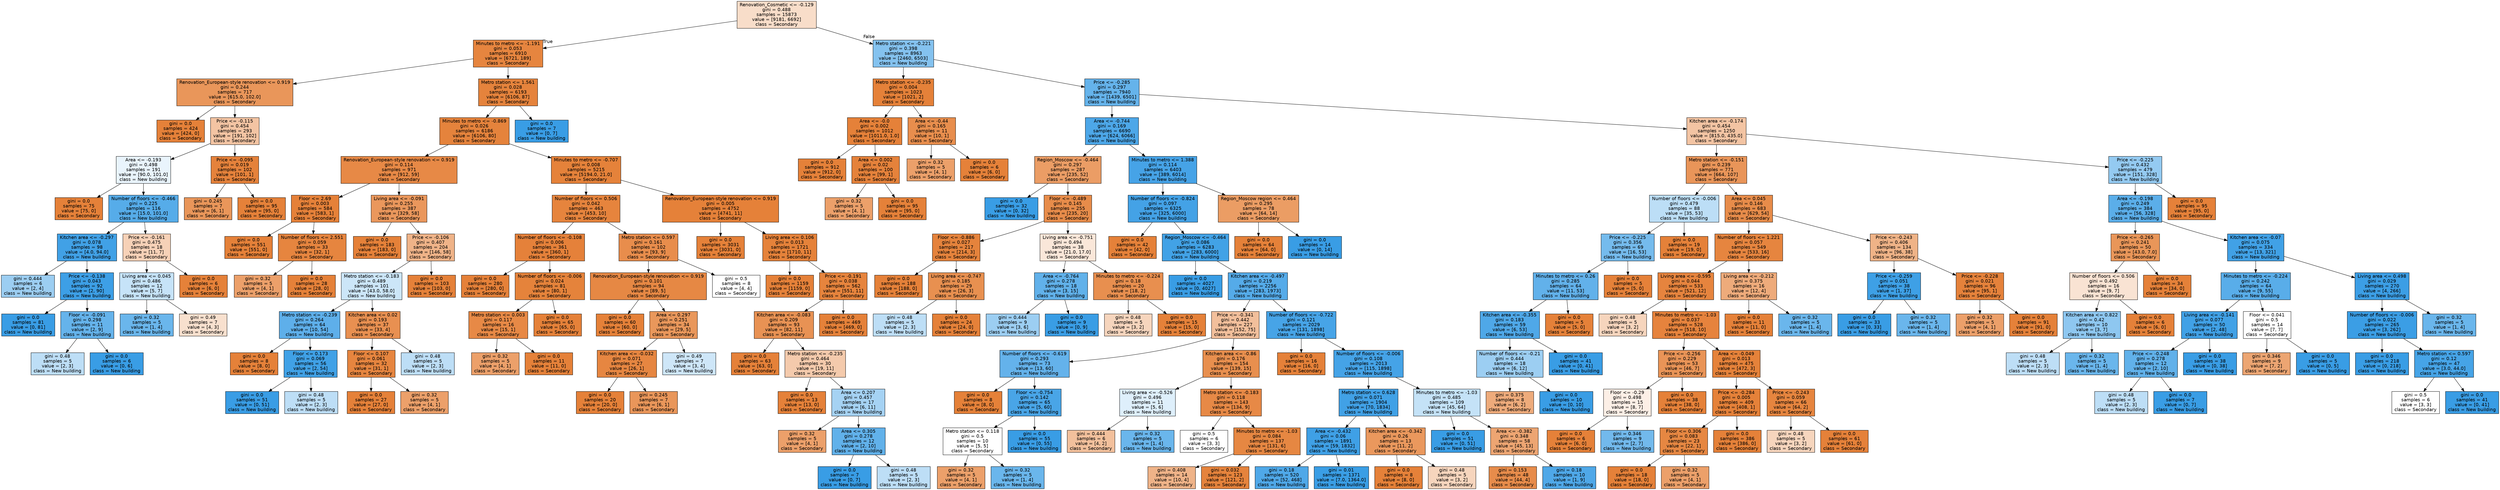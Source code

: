 digraph Tree {
node [shape=box, style="filled", color="black", fontname="helvetica"] ;
edge [fontname="helvetica"] ;
0 [label="Renovation_Cosmetic <= -0.129\ngini = 0.488\nsamples = 15873\nvalue = [9181, 6692]\nclass = Secondary", fillcolor="#f8ddc9"] ;
1 [label="Minutes to metro <= -1.191\ngini = 0.053\nsamples = 6910\nvalue = [6721, 189]\nclass = Secondary", fillcolor="#e6853f"] ;
0 -> 1 [labeldistance=2.5, labelangle=45, headlabel="True"] ;
2 [label="Renovation_European-style renovation <= 0.919\ngini = 0.244\nsamples = 717\nvalue = [615.0, 102.0]\nclass = Secondary", fillcolor="#e9965a"] ;
1 -> 2 ;
3 [label="gini = 0.0\nsamples = 424\nvalue = [424, 0]\nclass = Secondary", fillcolor="#e58139"] ;
2 -> 3 ;
4 [label="Price <= -0.115\ngini = 0.454\nsamples = 293\nvalue = [191, 102]\nclass = Secondary", fillcolor="#f3c4a3"] ;
2 -> 4 ;
5 [label="Area <= -0.193\ngini = 0.498\nsamples = 191\nvalue = [90.0, 101.0]\nclass = New building", fillcolor="#e9f4fc"] ;
4 -> 5 ;
6 [label="gini = 0.0\nsamples = 75\nvalue = [75, 0]\nclass = Secondary", fillcolor="#e58139"] ;
5 -> 6 ;
7 [label="Number of floors <= -0.466\ngini = 0.225\nsamples = 116\nvalue = [15.0, 101.0]\nclass = New building", fillcolor="#56ace9"] ;
5 -> 7 ;
8 [label="Kitchen area <= -0.297\ngini = 0.078\nsamples = 98\nvalue = [4.0, 94.0]\nclass = New building", fillcolor="#41a1e6"] ;
7 -> 8 ;
9 [label="gini = 0.444\nsamples = 6\nvalue = [2, 4]\nclass = New building", fillcolor="#9ccef2"] ;
8 -> 9 ;
10 [label="Price <= -0.138\ngini = 0.043\nsamples = 92\nvalue = [2, 90]\nclass = New building", fillcolor="#3d9fe6"] ;
8 -> 10 ;
11 [label="gini = 0.0\nsamples = 81\nvalue = [0, 81]\nclass = New building", fillcolor="#399de5"] ;
10 -> 11 ;
12 [label="Floor <= -0.091\ngini = 0.298\nsamples = 11\nvalue = [2, 9]\nclass = New building", fillcolor="#65b3eb"] ;
10 -> 12 ;
13 [label="gini = 0.48\nsamples = 5\nvalue = [2, 3]\nclass = New building", fillcolor="#bddef6"] ;
12 -> 13 ;
14 [label="gini = 0.0\nsamples = 6\nvalue = [0, 6]\nclass = New building", fillcolor="#399de5"] ;
12 -> 14 ;
15 [label="Price <= -0.161\ngini = 0.475\nsamples = 18\nvalue = [11, 7]\nclass = Secondary", fillcolor="#f6d1b7"] ;
7 -> 15 ;
16 [label="Living area <= 0.045\ngini = 0.486\nsamples = 12\nvalue = [5, 7]\nclass = New building", fillcolor="#c6e3f8"] ;
15 -> 16 ;
17 [label="gini = 0.32\nsamples = 5\nvalue = [1, 4]\nclass = New building", fillcolor="#6ab6ec"] ;
16 -> 17 ;
18 [label="gini = 0.49\nsamples = 7\nvalue = [4, 3]\nclass = Secondary", fillcolor="#f8e0ce"] ;
16 -> 18 ;
19 [label="gini = 0.0\nsamples = 6\nvalue = [6, 0]\nclass = Secondary", fillcolor="#e58139"] ;
15 -> 19 ;
20 [label="Price <= -0.095\ngini = 0.019\nsamples = 102\nvalue = [101, 1]\nclass = Secondary", fillcolor="#e5823b"] ;
4 -> 20 ;
21 [label="gini = 0.245\nsamples = 7\nvalue = [6, 1]\nclass = Secondary", fillcolor="#e9965a"] ;
20 -> 21 ;
22 [label="gini = 0.0\nsamples = 95\nvalue = [95, 0]\nclass = Secondary", fillcolor="#e58139"] ;
20 -> 22 ;
23 [label="Metro station <= 1.561\ngini = 0.028\nsamples = 6193\nvalue = [6106, 87]\nclass = Secondary", fillcolor="#e5833c"] ;
1 -> 23 ;
24 [label="Minutes to metro <= -0.869\ngini = 0.026\nsamples = 6186\nvalue = [6106, 80]\nclass = Secondary", fillcolor="#e5833c"] ;
23 -> 24 ;
25 [label="Renovation_European-style renovation <= 0.919\ngini = 0.114\nsamples = 971\nvalue = [912, 59]\nclass = Secondary", fillcolor="#e78946"] ;
24 -> 25 ;
26 [label="Floor <= 2.69\ngini = 0.003\nsamples = 584\nvalue = [583, 1]\nclass = Secondary", fillcolor="#e58139"] ;
25 -> 26 ;
27 [label="gini = 0.0\nsamples = 551\nvalue = [551, 0]\nclass = Secondary", fillcolor="#e58139"] ;
26 -> 27 ;
28 [label="Number of floors <= 2.551\ngini = 0.059\nsamples = 33\nvalue = [32, 1]\nclass = Secondary", fillcolor="#e6853f"] ;
26 -> 28 ;
29 [label="gini = 0.32\nsamples = 5\nvalue = [4, 1]\nclass = Secondary", fillcolor="#eca06a"] ;
28 -> 29 ;
30 [label="gini = 0.0\nsamples = 28\nvalue = [28, 0]\nclass = Secondary", fillcolor="#e58139"] ;
28 -> 30 ;
31 [label="Living area <= -0.091\ngini = 0.255\nsamples = 387\nvalue = [329, 58]\nclass = Secondary", fillcolor="#ea975c"] ;
25 -> 31 ;
32 [label="gini = 0.0\nsamples = 183\nvalue = [183, 0]\nclass = Secondary", fillcolor="#e58139"] ;
31 -> 32 ;
33 [label="Price <= -0.106\ngini = 0.407\nsamples = 204\nvalue = [146, 58]\nclass = Secondary", fillcolor="#efb388"] ;
31 -> 33 ;
34 [label="Metro station <= -0.183\ngini = 0.489\nsamples = 101\nvalue = [43.0, 58.0]\nclass = New building", fillcolor="#cce6f8"] ;
33 -> 34 ;
35 [label="Metro station <= -0.239\ngini = 0.264\nsamples = 64\nvalue = [10, 54]\nclass = New building", fillcolor="#5eafea"] ;
34 -> 35 ;
36 [label="gini = 0.0\nsamples = 8\nvalue = [8, 0]\nclass = Secondary", fillcolor="#e58139"] ;
35 -> 36 ;
37 [label="Floor <= 0.173\ngini = 0.069\nsamples = 56\nvalue = [2, 54]\nclass = New building", fillcolor="#40a1e6"] ;
35 -> 37 ;
38 [label="gini = 0.0\nsamples = 51\nvalue = [0, 51]\nclass = New building", fillcolor="#399de5"] ;
37 -> 38 ;
39 [label="gini = 0.48\nsamples = 5\nvalue = [2, 3]\nclass = New building", fillcolor="#bddef6"] ;
37 -> 39 ;
40 [label="Kitchen area <= 0.02\ngini = 0.193\nsamples = 37\nvalue = [33, 4]\nclass = Secondary", fillcolor="#e89051"] ;
34 -> 40 ;
41 [label="Floor <= 0.107\ngini = 0.061\nsamples = 32\nvalue = [31, 1]\nclass = Secondary", fillcolor="#e6853f"] ;
40 -> 41 ;
42 [label="gini = 0.0\nsamples = 27\nvalue = [27, 0]\nclass = Secondary", fillcolor="#e58139"] ;
41 -> 42 ;
43 [label="gini = 0.32\nsamples = 5\nvalue = [4, 1]\nclass = Secondary", fillcolor="#eca06a"] ;
41 -> 43 ;
44 [label="gini = 0.48\nsamples = 5\nvalue = [2, 3]\nclass = New building", fillcolor="#bddef6"] ;
40 -> 44 ;
45 [label="gini = 0.0\nsamples = 103\nvalue = [103, 0]\nclass = Secondary", fillcolor="#e58139"] ;
33 -> 45 ;
46 [label="Minutes to metro <= -0.707\ngini = 0.008\nsamples = 5215\nvalue = [5194.0, 21.0]\nclass = Secondary", fillcolor="#e5823a"] ;
24 -> 46 ;
47 [label="Number of floors <= 0.506\ngini = 0.042\nsamples = 463\nvalue = [453, 10]\nclass = Secondary", fillcolor="#e6843d"] ;
46 -> 47 ;
48 [label="Number of floors <= -0.108\ngini = 0.006\nsamples = 361\nvalue = [360, 1]\nclass = Secondary", fillcolor="#e5813a"] ;
47 -> 48 ;
49 [label="gini = 0.0\nsamples = 280\nvalue = [280, 0]\nclass = Secondary", fillcolor="#e58139"] ;
48 -> 49 ;
50 [label="Number of floors <= -0.006\ngini = 0.024\nsamples = 81\nvalue = [80, 1]\nclass = Secondary", fillcolor="#e5833b"] ;
48 -> 50 ;
51 [label="Metro station <= 0.003\ngini = 0.117\nsamples = 16\nvalue = [15, 1]\nclass = Secondary", fillcolor="#e78946"] ;
50 -> 51 ;
52 [label="gini = 0.32\nsamples = 5\nvalue = [4, 1]\nclass = Secondary", fillcolor="#eca06a"] ;
51 -> 52 ;
53 [label="gini = 0.0\nsamples = 11\nvalue = [11, 0]\nclass = Secondary", fillcolor="#e58139"] ;
51 -> 53 ;
54 [label="gini = 0.0\nsamples = 65\nvalue = [65, 0]\nclass = Secondary", fillcolor="#e58139"] ;
50 -> 54 ;
55 [label="Metro station <= 0.597\ngini = 0.161\nsamples = 102\nvalue = [93, 9]\nclass = Secondary", fillcolor="#e88d4c"] ;
47 -> 55 ;
56 [label="Renovation_European-style renovation <= 0.919\ngini = 0.101\nsamples = 94\nvalue = [89, 5]\nclass = Secondary", fillcolor="#e68844"] ;
55 -> 56 ;
57 [label="gini = 0.0\nsamples = 60\nvalue = [60, 0]\nclass = Secondary", fillcolor="#e58139"] ;
56 -> 57 ;
58 [label="Area <= 0.297\ngini = 0.251\nsamples = 34\nvalue = [29, 5]\nclass = Secondary", fillcolor="#e9975b"] ;
56 -> 58 ;
59 [label="Kitchen area <= -0.032\ngini = 0.071\nsamples = 27\nvalue = [26, 1]\nclass = Secondary", fillcolor="#e68641"] ;
58 -> 59 ;
60 [label="gini = 0.0\nsamples = 20\nvalue = [20, 0]\nclass = Secondary", fillcolor="#e58139"] ;
59 -> 60 ;
61 [label="gini = 0.245\nsamples = 7\nvalue = [6, 1]\nclass = Secondary", fillcolor="#e9965a"] ;
59 -> 61 ;
62 [label="gini = 0.49\nsamples = 7\nvalue = [3, 4]\nclass = New building", fillcolor="#cee6f8"] ;
58 -> 62 ;
63 [label="gini = 0.5\nsamples = 8\nvalue = [4, 4]\nclass = Secondary", fillcolor="#ffffff"] ;
55 -> 63 ;
64 [label="Renovation_European-style renovation <= 0.919\ngini = 0.005\nsamples = 4752\nvalue = [4741, 11]\nclass = Secondary", fillcolor="#e58139"] ;
46 -> 64 ;
65 [label="gini = 0.0\nsamples = 3031\nvalue = [3031, 0]\nclass = Secondary", fillcolor="#e58139"] ;
64 -> 65 ;
66 [label="Living area <= 0.106\ngini = 0.013\nsamples = 1721\nvalue = [1710, 11]\nclass = Secondary", fillcolor="#e5823a"] ;
64 -> 66 ;
67 [label="gini = 0.0\nsamples = 1159\nvalue = [1159, 0]\nclass = Secondary", fillcolor="#e58139"] ;
66 -> 67 ;
68 [label="Price <= -0.191\ngini = 0.038\nsamples = 562\nvalue = [551, 11]\nclass = Secondary", fillcolor="#e6843d"] ;
66 -> 68 ;
69 [label="Kitchen area <= -0.083\ngini = 0.209\nsamples = 93\nvalue = [82, 11]\nclass = Secondary", fillcolor="#e89254"] ;
68 -> 69 ;
70 [label="gini = 0.0\nsamples = 63\nvalue = [63, 0]\nclass = Secondary", fillcolor="#e58139"] ;
69 -> 70 ;
71 [label="Metro station <= -0.235\ngini = 0.464\nsamples = 30\nvalue = [19, 11]\nclass = Secondary", fillcolor="#f4caac"] ;
69 -> 71 ;
72 [label="gini = 0.0\nsamples = 13\nvalue = [13, 0]\nclass = Secondary", fillcolor="#e58139"] ;
71 -> 72 ;
73 [label="Area <= 0.207\ngini = 0.457\nsamples = 17\nvalue = [6, 11]\nclass = New building", fillcolor="#a5d2f3"] ;
71 -> 73 ;
74 [label="gini = 0.32\nsamples = 5\nvalue = [4, 1]\nclass = Secondary", fillcolor="#eca06a"] ;
73 -> 74 ;
75 [label="Area <= 0.305\ngini = 0.278\nsamples = 12\nvalue = [2, 10]\nclass = New building", fillcolor="#61b1ea"] ;
73 -> 75 ;
76 [label="gini = 0.0\nsamples = 7\nvalue = [0, 7]\nclass = New building", fillcolor="#399de5"] ;
75 -> 76 ;
77 [label="gini = 0.48\nsamples = 5\nvalue = [2, 3]\nclass = New building", fillcolor="#bddef6"] ;
75 -> 77 ;
78 [label="gini = 0.0\nsamples = 469\nvalue = [469, 0]\nclass = Secondary", fillcolor="#e58139"] ;
68 -> 78 ;
79 [label="gini = 0.0\nsamples = 7\nvalue = [0, 7]\nclass = New building", fillcolor="#399de5"] ;
23 -> 79 ;
80 [label="Metro station <= -0.221\ngini = 0.398\nsamples = 8963\nvalue = [2460, 6503]\nclass = New building", fillcolor="#84c2ef"] ;
0 -> 80 [labeldistance=2.5, labelangle=-45, headlabel="False"] ;
81 [label="Metro station <= -0.235\ngini = 0.004\nsamples = 1023\nvalue = [1021, 2]\nclass = Secondary", fillcolor="#e58139"] ;
80 -> 81 ;
82 [label="Area <= -0.0\ngini = 0.002\nsamples = 1012\nvalue = [1011.0, 1.0]\nclass = Secondary", fillcolor="#e58139"] ;
81 -> 82 ;
83 [label="gini = 0.0\nsamples = 912\nvalue = [912, 0]\nclass = Secondary", fillcolor="#e58139"] ;
82 -> 83 ;
84 [label="Area <= 0.002\ngini = 0.02\nsamples = 100\nvalue = [99, 1]\nclass = Secondary", fillcolor="#e5823b"] ;
82 -> 84 ;
85 [label="gini = 0.32\nsamples = 5\nvalue = [4, 1]\nclass = Secondary", fillcolor="#eca06a"] ;
84 -> 85 ;
86 [label="gini = 0.0\nsamples = 95\nvalue = [95, 0]\nclass = Secondary", fillcolor="#e58139"] ;
84 -> 86 ;
87 [label="Area <= -0.44\ngini = 0.165\nsamples = 11\nvalue = [10, 1]\nclass = Secondary", fillcolor="#e88e4d"] ;
81 -> 87 ;
88 [label="gini = 0.32\nsamples = 5\nvalue = [4, 1]\nclass = Secondary", fillcolor="#eca06a"] ;
87 -> 88 ;
89 [label="gini = 0.0\nsamples = 6\nvalue = [6, 0]\nclass = Secondary", fillcolor="#e58139"] ;
87 -> 89 ;
90 [label="Price <= -0.285\ngini = 0.297\nsamples = 7940\nvalue = [1439, 6501]\nclass = New building", fillcolor="#65b3eb"] ;
80 -> 90 ;
91 [label="Area <= -0.744\ngini = 0.169\nsamples = 6690\nvalue = [624, 6066]\nclass = New building", fillcolor="#4da7e8"] ;
90 -> 91 ;
92 [label="Region_Moscow <= -0.464\ngini = 0.297\nsamples = 287\nvalue = [235, 52]\nclass = Secondary", fillcolor="#eb9d65"] ;
91 -> 92 ;
93 [label="gini = 0.0\nsamples = 32\nvalue = [0, 32]\nclass = New building", fillcolor="#399de5"] ;
92 -> 93 ;
94 [label="Floor <= -0.489\ngini = 0.145\nsamples = 255\nvalue = [235, 20]\nclass = Secondary", fillcolor="#e78c4a"] ;
92 -> 94 ;
95 [label="Floor <= -0.886\ngini = 0.027\nsamples = 217\nvalue = [214, 3]\nclass = Secondary", fillcolor="#e5833c"] ;
94 -> 95 ;
96 [label="gini = 0.0\nsamples = 188\nvalue = [188, 0]\nclass = Secondary", fillcolor="#e58139"] ;
95 -> 96 ;
97 [label="Living area <= -0.747\ngini = 0.185\nsamples = 29\nvalue = [26, 3]\nclass = Secondary", fillcolor="#e89050"] ;
95 -> 97 ;
98 [label="gini = 0.48\nsamples = 5\nvalue = [2, 3]\nclass = New building", fillcolor="#bddef6"] ;
97 -> 98 ;
99 [label="gini = 0.0\nsamples = 24\nvalue = [24, 0]\nclass = Secondary", fillcolor="#e58139"] ;
97 -> 99 ;
100 [label="Living area <= -0.751\ngini = 0.494\nsamples = 38\nvalue = [21.0, 17.0]\nclass = Secondary", fillcolor="#fae7d9"] ;
94 -> 100 ;
101 [label="Area <= -0.764\ngini = 0.278\nsamples = 18\nvalue = [3, 15]\nclass = New building", fillcolor="#61b1ea"] ;
100 -> 101 ;
102 [label="gini = 0.444\nsamples = 9\nvalue = [3, 6]\nclass = New building", fillcolor="#9ccef2"] ;
101 -> 102 ;
103 [label="gini = 0.0\nsamples = 9\nvalue = [0, 9]\nclass = New building", fillcolor="#399de5"] ;
101 -> 103 ;
104 [label="Minutes to metro <= -0.224\ngini = 0.18\nsamples = 20\nvalue = [18, 2]\nclass = Secondary", fillcolor="#e88f4f"] ;
100 -> 104 ;
105 [label="gini = 0.48\nsamples = 5\nvalue = [3, 2]\nclass = Secondary", fillcolor="#f6d5bd"] ;
104 -> 105 ;
106 [label="gini = 0.0\nsamples = 15\nvalue = [15, 0]\nclass = Secondary", fillcolor="#e58139"] ;
104 -> 106 ;
107 [label="Minutes to metro <= 1.388\ngini = 0.114\nsamples = 6403\nvalue = [389, 6014]\nclass = New building", fillcolor="#46a3e7"] ;
91 -> 107 ;
108 [label="Number of floors <= -0.824\ngini = 0.097\nsamples = 6325\nvalue = [325, 6000]\nclass = New building", fillcolor="#44a2e6"] ;
107 -> 108 ;
109 [label="gini = 0.0\nsamples = 42\nvalue = [42, 0]\nclass = Secondary", fillcolor="#e58139"] ;
108 -> 109 ;
110 [label="Region_Moscow <= -0.464\ngini = 0.086\nsamples = 6283\nvalue = [283, 6000]\nclass = New building", fillcolor="#42a2e6"] ;
108 -> 110 ;
111 [label="gini = 0.0\nsamples = 4027\nvalue = [0, 4027]\nclass = New building", fillcolor="#399de5"] ;
110 -> 111 ;
112 [label="Kitchen area <= -0.497\ngini = 0.219\nsamples = 2256\nvalue = [283, 1973]\nclass = New building", fillcolor="#55abe9"] ;
110 -> 112 ;
113 [label="Price <= -0.341\ngini = 0.442\nsamples = 227\nvalue = [152, 75]\nclass = Secondary", fillcolor="#f2bf9b"] ;
112 -> 113 ;
114 [label="Number of floors <= -0.619\ngini = 0.293\nsamples = 73\nvalue = [13, 60]\nclass = New building", fillcolor="#64b2eb"] ;
113 -> 114 ;
115 [label="gini = 0.0\nsamples = 8\nvalue = [8, 0]\nclass = Secondary", fillcolor="#e58139"] ;
114 -> 115 ;
116 [label="Floor <= -0.754\ngini = 0.142\nsamples = 65\nvalue = [5, 60]\nclass = New building", fillcolor="#49a5e7"] ;
114 -> 116 ;
117 [label="Metro station <= 0.118\ngini = 0.5\nsamples = 10\nvalue = [5, 5]\nclass = Secondary", fillcolor="#ffffff"] ;
116 -> 117 ;
118 [label="gini = 0.32\nsamples = 5\nvalue = [4, 1]\nclass = Secondary", fillcolor="#eca06a"] ;
117 -> 118 ;
119 [label="gini = 0.32\nsamples = 5\nvalue = [1, 4]\nclass = New building", fillcolor="#6ab6ec"] ;
117 -> 119 ;
120 [label="gini = 0.0\nsamples = 55\nvalue = [0, 55]\nclass = New building", fillcolor="#399de5"] ;
116 -> 120 ;
121 [label="Kitchen area <= -0.86\ngini = 0.176\nsamples = 154\nvalue = [139, 15]\nclass = Secondary", fillcolor="#e88f4e"] ;
113 -> 121 ;
122 [label="Living area <= -0.526\ngini = 0.496\nsamples = 11\nvalue = [5, 6]\nclass = New building", fillcolor="#deeffb"] ;
121 -> 122 ;
123 [label="gini = 0.444\nsamples = 6\nvalue = [4, 2]\nclass = Secondary", fillcolor="#f2c09c"] ;
122 -> 123 ;
124 [label="gini = 0.32\nsamples = 5\nvalue = [1, 4]\nclass = New building", fillcolor="#6ab6ec"] ;
122 -> 124 ;
125 [label="Metro station <= -0.183\ngini = 0.118\nsamples = 143\nvalue = [134, 9]\nclass = Secondary", fillcolor="#e78946"] ;
121 -> 125 ;
126 [label="gini = 0.5\nsamples = 6\nvalue = [3, 3]\nclass = Secondary", fillcolor="#ffffff"] ;
125 -> 126 ;
127 [label="Minutes to metro <= -1.03\ngini = 0.084\nsamples = 137\nvalue = [131, 6]\nclass = Secondary", fillcolor="#e68742"] ;
125 -> 127 ;
128 [label="gini = 0.408\nsamples = 14\nvalue = [10, 4]\nclass = Secondary", fillcolor="#efb388"] ;
127 -> 128 ;
129 [label="gini = 0.032\nsamples = 123\nvalue = [121, 2]\nclass = Secondary", fillcolor="#e5833c"] ;
127 -> 129 ;
130 [label="Number of floors <= -0.722\ngini = 0.121\nsamples = 2029\nvalue = [131, 1898]\nclass = New building", fillcolor="#47a4e7"] ;
112 -> 130 ;
131 [label="gini = 0.0\nsamples = 16\nvalue = [16, 0]\nclass = Secondary", fillcolor="#e58139"] ;
130 -> 131 ;
132 [label="Number of floors <= -0.006\ngini = 0.108\nsamples = 2013\nvalue = [115, 1898]\nclass = New building", fillcolor="#45a3e7"] ;
130 -> 132 ;
133 [label="Metro station <= 0.628\ngini = 0.071\nsamples = 1904\nvalue = [70, 1834]\nclass = New building", fillcolor="#41a1e6"] ;
132 -> 133 ;
134 [label="Area <= -0.432\ngini = 0.06\nsamples = 1891\nvalue = [59, 1832]\nclass = New building", fillcolor="#3fa0e6"] ;
133 -> 134 ;
135 [label="gini = 0.18\nsamples = 520\nvalue = [52, 468]\nclass = New building", fillcolor="#4fa8e8"] ;
134 -> 135 ;
136 [label="gini = 0.01\nsamples = 1371\nvalue = [7.0, 1364.0]\nclass = New building", fillcolor="#3a9ee5"] ;
134 -> 136 ;
137 [label="Kitchen area <= -0.342\ngini = 0.26\nsamples = 13\nvalue = [11, 2]\nclass = Secondary", fillcolor="#ea985d"] ;
133 -> 137 ;
138 [label="gini = 0.0\nsamples = 8\nvalue = [8, 0]\nclass = Secondary", fillcolor="#e58139"] ;
137 -> 138 ;
139 [label="gini = 0.48\nsamples = 5\nvalue = [3, 2]\nclass = Secondary", fillcolor="#f6d5bd"] ;
137 -> 139 ;
140 [label="Minutes to metro <= -1.03\ngini = 0.485\nsamples = 109\nvalue = [45, 64]\nclass = New building", fillcolor="#c4e2f7"] ;
132 -> 140 ;
141 [label="gini = 0.0\nsamples = 51\nvalue = [0, 51]\nclass = New building", fillcolor="#399de5"] ;
140 -> 141 ;
142 [label="Area <= -0.382\ngini = 0.348\nsamples = 58\nvalue = [45, 13]\nclass = Secondary", fillcolor="#eda572"] ;
140 -> 142 ;
143 [label="gini = 0.153\nsamples = 48\nvalue = [44, 4]\nclass = Secondary", fillcolor="#e78c4b"] ;
142 -> 143 ;
144 [label="gini = 0.18\nsamples = 10\nvalue = [1, 9]\nclass = New building", fillcolor="#4fa8e8"] ;
142 -> 144 ;
145 [label="Region_Moscow region <= 0.464\ngini = 0.295\nsamples = 78\nvalue = [64, 14]\nclass = Secondary", fillcolor="#eb9d64"] ;
107 -> 145 ;
146 [label="gini = 0.0\nsamples = 64\nvalue = [64, 0]\nclass = Secondary", fillcolor="#e58139"] ;
145 -> 146 ;
147 [label="gini = 0.0\nsamples = 14\nvalue = [0, 14]\nclass = New building", fillcolor="#399de5"] ;
145 -> 147 ;
148 [label="Kitchen area <= -0.174\ngini = 0.454\nsamples = 1250\nvalue = [815.0, 435.0]\nclass = Secondary", fillcolor="#f3c4a3"] ;
90 -> 148 ;
149 [label="Metro station <= -0.151\ngini = 0.239\nsamples = 771\nvalue = [664, 107]\nclass = Secondary", fillcolor="#e99559"] ;
148 -> 149 ;
150 [label="Number of floors <= -0.006\ngini = 0.479\nsamples = 88\nvalue = [35, 53]\nclass = New building", fillcolor="#bcdef6"] ;
149 -> 150 ;
151 [label="Price <= -0.225\ngini = 0.356\nsamples = 69\nvalue = [16, 53]\nclass = New building", fillcolor="#75bbed"] ;
150 -> 151 ;
152 [label="Minutes to metro <= 0.26\ngini = 0.285\nsamples = 64\nvalue = [11, 53]\nclass = New building", fillcolor="#62b1ea"] ;
151 -> 152 ;
153 [label="Kitchen area <= -0.355\ngini = 0.183\nsamples = 59\nvalue = [6, 53]\nclass = New building", fillcolor="#4fa8e8"] ;
152 -> 153 ;
154 [label="Number of floors <= -0.21\ngini = 0.444\nsamples = 18\nvalue = [6, 12]\nclass = New building", fillcolor="#9ccef2"] ;
153 -> 154 ;
155 [label="gini = 0.375\nsamples = 8\nvalue = [6, 2]\nclass = Secondary", fillcolor="#eeab7b"] ;
154 -> 155 ;
156 [label="gini = 0.0\nsamples = 10\nvalue = [0, 10]\nclass = New building", fillcolor="#399de5"] ;
154 -> 156 ;
157 [label="gini = 0.0\nsamples = 41\nvalue = [0, 41]\nclass = New building", fillcolor="#399de5"] ;
153 -> 157 ;
158 [label="gini = 0.0\nsamples = 5\nvalue = [5, 0]\nclass = Secondary", fillcolor="#e58139"] ;
152 -> 158 ;
159 [label="gini = 0.0\nsamples = 5\nvalue = [5, 0]\nclass = Secondary", fillcolor="#e58139"] ;
151 -> 159 ;
160 [label="gini = 0.0\nsamples = 19\nvalue = [19, 0]\nclass = Secondary", fillcolor="#e58139"] ;
150 -> 160 ;
161 [label="Area <= 0.045\ngini = 0.146\nsamples = 683\nvalue = [629, 54]\nclass = Secondary", fillcolor="#e78c4a"] ;
149 -> 161 ;
162 [label="Number of floors <= 1.221\ngini = 0.057\nsamples = 549\nvalue = [533, 16]\nclass = Secondary", fillcolor="#e6853f"] ;
161 -> 162 ;
163 [label="Living area <= -0.595\ngini = 0.044\nsamples = 533\nvalue = [521, 12]\nclass = Secondary", fillcolor="#e6843e"] ;
162 -> 163 ;
164 [label="gini = 0.48\nsamples = 5\nvalue = [3, 2]\nclass = Secondary", fillcolor="#f6d5bd"] ;
163 -> 164 ;
165 [label="Minutes to metro <= -1.03\ngini = 0.037\nsamples = 528\nvalue = [518, 10]\nclass = Secondary", fillcolor="#e6833d"] ;
163 -> 165 ;
166 [label="Price <= -0.256\ngini = 0.229\nsamples = 53\nvalue = [46, 7]\nclass = Secondary", fillcolor="#e99457"] ;
165 -> 166 ;
167 [label="Floor <= -0.29\ngini = 0.498\nsamples = 15\nvalue = [8, 7]\nclass = Secondary", fillcolor="#fcefe6"] ;
166 -> 167 ;
168 [label="gini = 0.0\nsamples = 6\nvalue = [6, 0]\nclass = Secondary", fillcolor="#e58139"] ;
167 -> 168 ;
169 [label="gini = 0.346\nsamples = 9\nvalue = [2, 7]\nclass = New building", fillcolor="#72b9ec"] ;
167 -> 169 ;
170 [label="gini = 0.0\nsamples = 38\nvalue = [38, 0]\nclass = Secondary", fillcolor="#e58139"] ;
166 -> 170 ;
171 [label="Area <= -0.049\ngini = 0.013\nsamples = 475\nvalue = [472, 3]\nclass = Secondary", fillcolor="#e5823a"] ;
165 -> 171 ;
172 [label="Price <= -0.284\ngini = 0.005\nsamples = 409\nvalue = [408, 1]\nclass = Secondary", fillcolor="#e58139"] ;
171 -> 172 ;
173 [label="Floor <= 0.306\ngini = 0.083\nsamples = 23\nvalue = [22, 1]\nclass = Secondary", fillcolor="#e68742"] ;
172 -> 173 ;
174 [label="gini = 0.0\nsamples = 18\nvalue = [18, 0]\nclass = Secondary", fillcolor="#e58139"] ;
173 -> 174 ;
175 [label="gini = 0.32\nsamples = 5\nvalue = [4, 1]\nclass = Secondary", fillcolor="#eca06a"] ;
173 -> 175 ;
176 [label="gini = 0.0\nsamples = 386\nvalue = [386, 0]\nclass = Secondary", fillcolor="#e58139"] ;
172 -> 176 ;
177 [label="Price <= -0.243\ngini = 0.059\nsamples = 66\nvalue = [64, 2]\nclass = Secondary", fillcolor="#e6853f"] ;
171 -> 177 ;
178 [label="gini = 0.48\nsamples = 5\nvalue = [3, 2]\nclass = Secondary", fillcolor="#f6d5bd"] ;
177 -> 178 ;
179 [label="gini = 0.0\nsamples = 61\nvalue = [61, 0]\nclass = Secondary", fillcolor="#e58139"] ;
177 -> 179 ;
180 [label="Living area <= -0.212\ngini = 0.375\nsamples = 16\nvalue = [12, 4]\nclass = Secondary", fillcolor="#eeab7b"] ;
162 -> 180 ;
181 [label="gini = 0.0\nsamples = 11\nvalue = [11, 0]\nclass = Secondary", fillcolor="#e58139"] ;
180 -> 181 ;
182 [label="gini = 0.32\nsamples = 5\nvalue = [1, 4]\nclass = New building", fillcolor="#6ab6ec"] ;
180 -> 182 ;
183 [label="Price <= -0.243\ngini = 0.406\nsamples = 134\nvalue = [96, 38]\nclass = Secondary", fillcolor="#efb387"] ;
161 -> 183 ;
184 [label="Price <= -0.259\ngini = 0.051\nsamples = 38\nvalue = [1, 37]\nclass = New building", fillcolor="#3ea0e6"] ;
183 -> 184 ;
185 [label="gini = 0.0\nsamples = 33\nvalue = [0, 33]\nclass = New building", fillcolor="#399de5"] ;
184 -> 185 ;
186 [label="gini = 0.32\nsamples = 5\nvalue = [1, 4]\nclass = New building", fillcolor="#6ab6ec"] ;
184 -> 186 ;
187 [label="Price <= -0.228\ngini = 0.021\nsamples = 96\nvalue = [95, 1]\nclass = Secondary", fillcolor="#e5823b"] ;
183 -> 187 ;
188 [label="gini = 0.32\nsamples = 5\nvalue = [4, 1]\nclass = Secondary", fillcolor="#eca06a"] ;
187 -> 188 ;
189 [label="gini = 0.0\nsamples = 91\nvalue = [91, 0]\nclass = Secondary", fillcolor="#e58139"] ;
187 -> 189 ;
190 [label="Price <= -0.225\ngini = 0.432\nsamples = 479\nvalue = [151, 328]\nclass = New building", fillcolor="#94caf1"] ;
148 -> 190 ;
191 [label="Area <= -0.198\ngini = 0.249\nsamples = 384\nvalue = [56, 328]\nclass = New building", fillcolor="#5baee9"] ;
190 -> 191 ;
192 [label="Price <= -0.265\ngini = 0.241\nsamples = 50\nvalue = [43.0, 7.0]\nclass = Secondary", fillcolor="#e99659"] ;
191 -> 192 ;
193 [label="Number of floors <= 0.506\ngini = 0.492\nsamples = 16\nvalue = [9, 7]\nclass = Secondary", fillcolor="#f9e3d3"] ;
192 -> 193 ;
194 [label="Kitchen area <= 0.822\ngini = 0.42\nsamples = 10\nvalue = [3, 7]\nclass = New building", fillcolor="#8ec7f0"] ;
193 -> 194 ;
195 [label="gini = 0.48\nsamples = 5\nvalue = [2, 3]\nclass = New building", fillcolor="#bddef6"] ;
194 -> 195 ;
196 [label="gini = 0.32\nsamples = 5\nvalue = [1, 4]\nclass = New building", fillcolor="#6ab6ec"] ;
194 -> 196 ;
197 [label="gini = 0.0\nsamples = 6\nvalue = [6, 0]\nclass = Secondary", fillcolor="#e58139"] ;
193 -> 197 ;
198 [label="gini = 0.0\nsamples = 34\nvalue = [34, 0]\nclass = Secondary", fillcolor="#e58139"] ;
192 -> 198 ;
199 [label="Kitchen area <= -0.07\ngini = 0.075\nsamples = 334\nvalue = [13, 321]\nclass = New building", fillcolor="#41a1e6"] ;
191 -> 199 ;
200 [label="Minutes to metro <= -0.224\ngini = 0.242\nsamples = 64\nvalue = [9, 55]\nclass = New building", fillcolor="#59ade9"] ;
199 -> 200 ;
201 [label="Living area <= -0.141\ngini = 0.077\nsamples = 50\nvalue = [2, 48]\nclass = New building", fillcolor="#41a1e6"] ;
200 -> 201 ;
202 [label="Price <= -0.248\ngini = 0.278\nsamples = 12\nvalue = [2, 10]\nclass = New building", fillcolor="#61b1ea"] ;
201 -> 202 ;
203 [label="gini = 0.48\nsamples = 5\nvalue = [2, 3]\nclass = New building", fillcolor="#bddef6"] ;
202 -> 203 ;
204 [label="gini = 0.0\nsamples = 7\nvalue = [0, 7]\nclass = New building", fillcolor="#399de5"] ;
202 -> 204 ;
205 [label="gini = 0.0\nsamples = 38\nvalue = [0, 38]\nclass = New building", fillcolor="#399de5"] ;
201 -> 205 ;
206 [label="Floor <= 0.041\ngini = 0.5\nsamples = 14\nvalue = [7, 7]\nclass = Secondary", fillcolor="#ffffff"] ;
200 -> 206 ;
207 [label="gini = 0.346\nsamples = 9\nvalue = [7, 2]\nclass = Secondary", fillcolor="#eca572"] ;
206 -> 207 ;
208 [label="gini = 0.0\nsamples = 5\nvalue = [0, 5]\nclass = New building", fillcolor="#399de5"] ;
206 -> 208 ;
209 [label="Living area <= 0.498\ngini = 0.029\nsamples = 270\nvalue = [4, 266]\nclass = New building", fillcolor="#3c9ee5"] ;
199 -> 209 ;
210 [label="Number of floors <= -0.006\ngini = 0.022\nsamples = 265\nvalue = [3, 262]\nclass = New building", fillcolor="#3b9ee5"] ;
209 -> 210 ;
211 [label="gini = 0.0\nsamples = 218\nvalue = [0, 218]\nclass = New building", fillcolor="#399de5"] ;
210 -> 211 ;
212 [label="Metro station <= 0.597\ngini = 0.12\nsamples = 47\nvalue = [3.0, 44.0]\nclass = New building", fillcolor="#46a4e7"] ;
210 -> 212 ;
213 [label="gini = 0.5\nsamples = 6\nvalue = [3, 3]\nclass = Secondary", fillcolor="#ffffff"] ;
212 -> 213 ;
214 [label="gini = 0.0\nsamples = 41\nvalue = [0, 41]\nclass = New building", fillcolor="#399de5"] ;
212 -> 214 ;
215 [label="gini = 0.32\nsamples = 5\nvalue = [1, 4]\nclass = New building", fillcolor="#6ab6ec"] ;
209 -> 215 ;
216 [label="gini = 0.0\nsamples = 95\nvalue = [95, 0]\nclass = Secondary", fillcolor="#e58139"] ;
190 -> 216 ;
}
